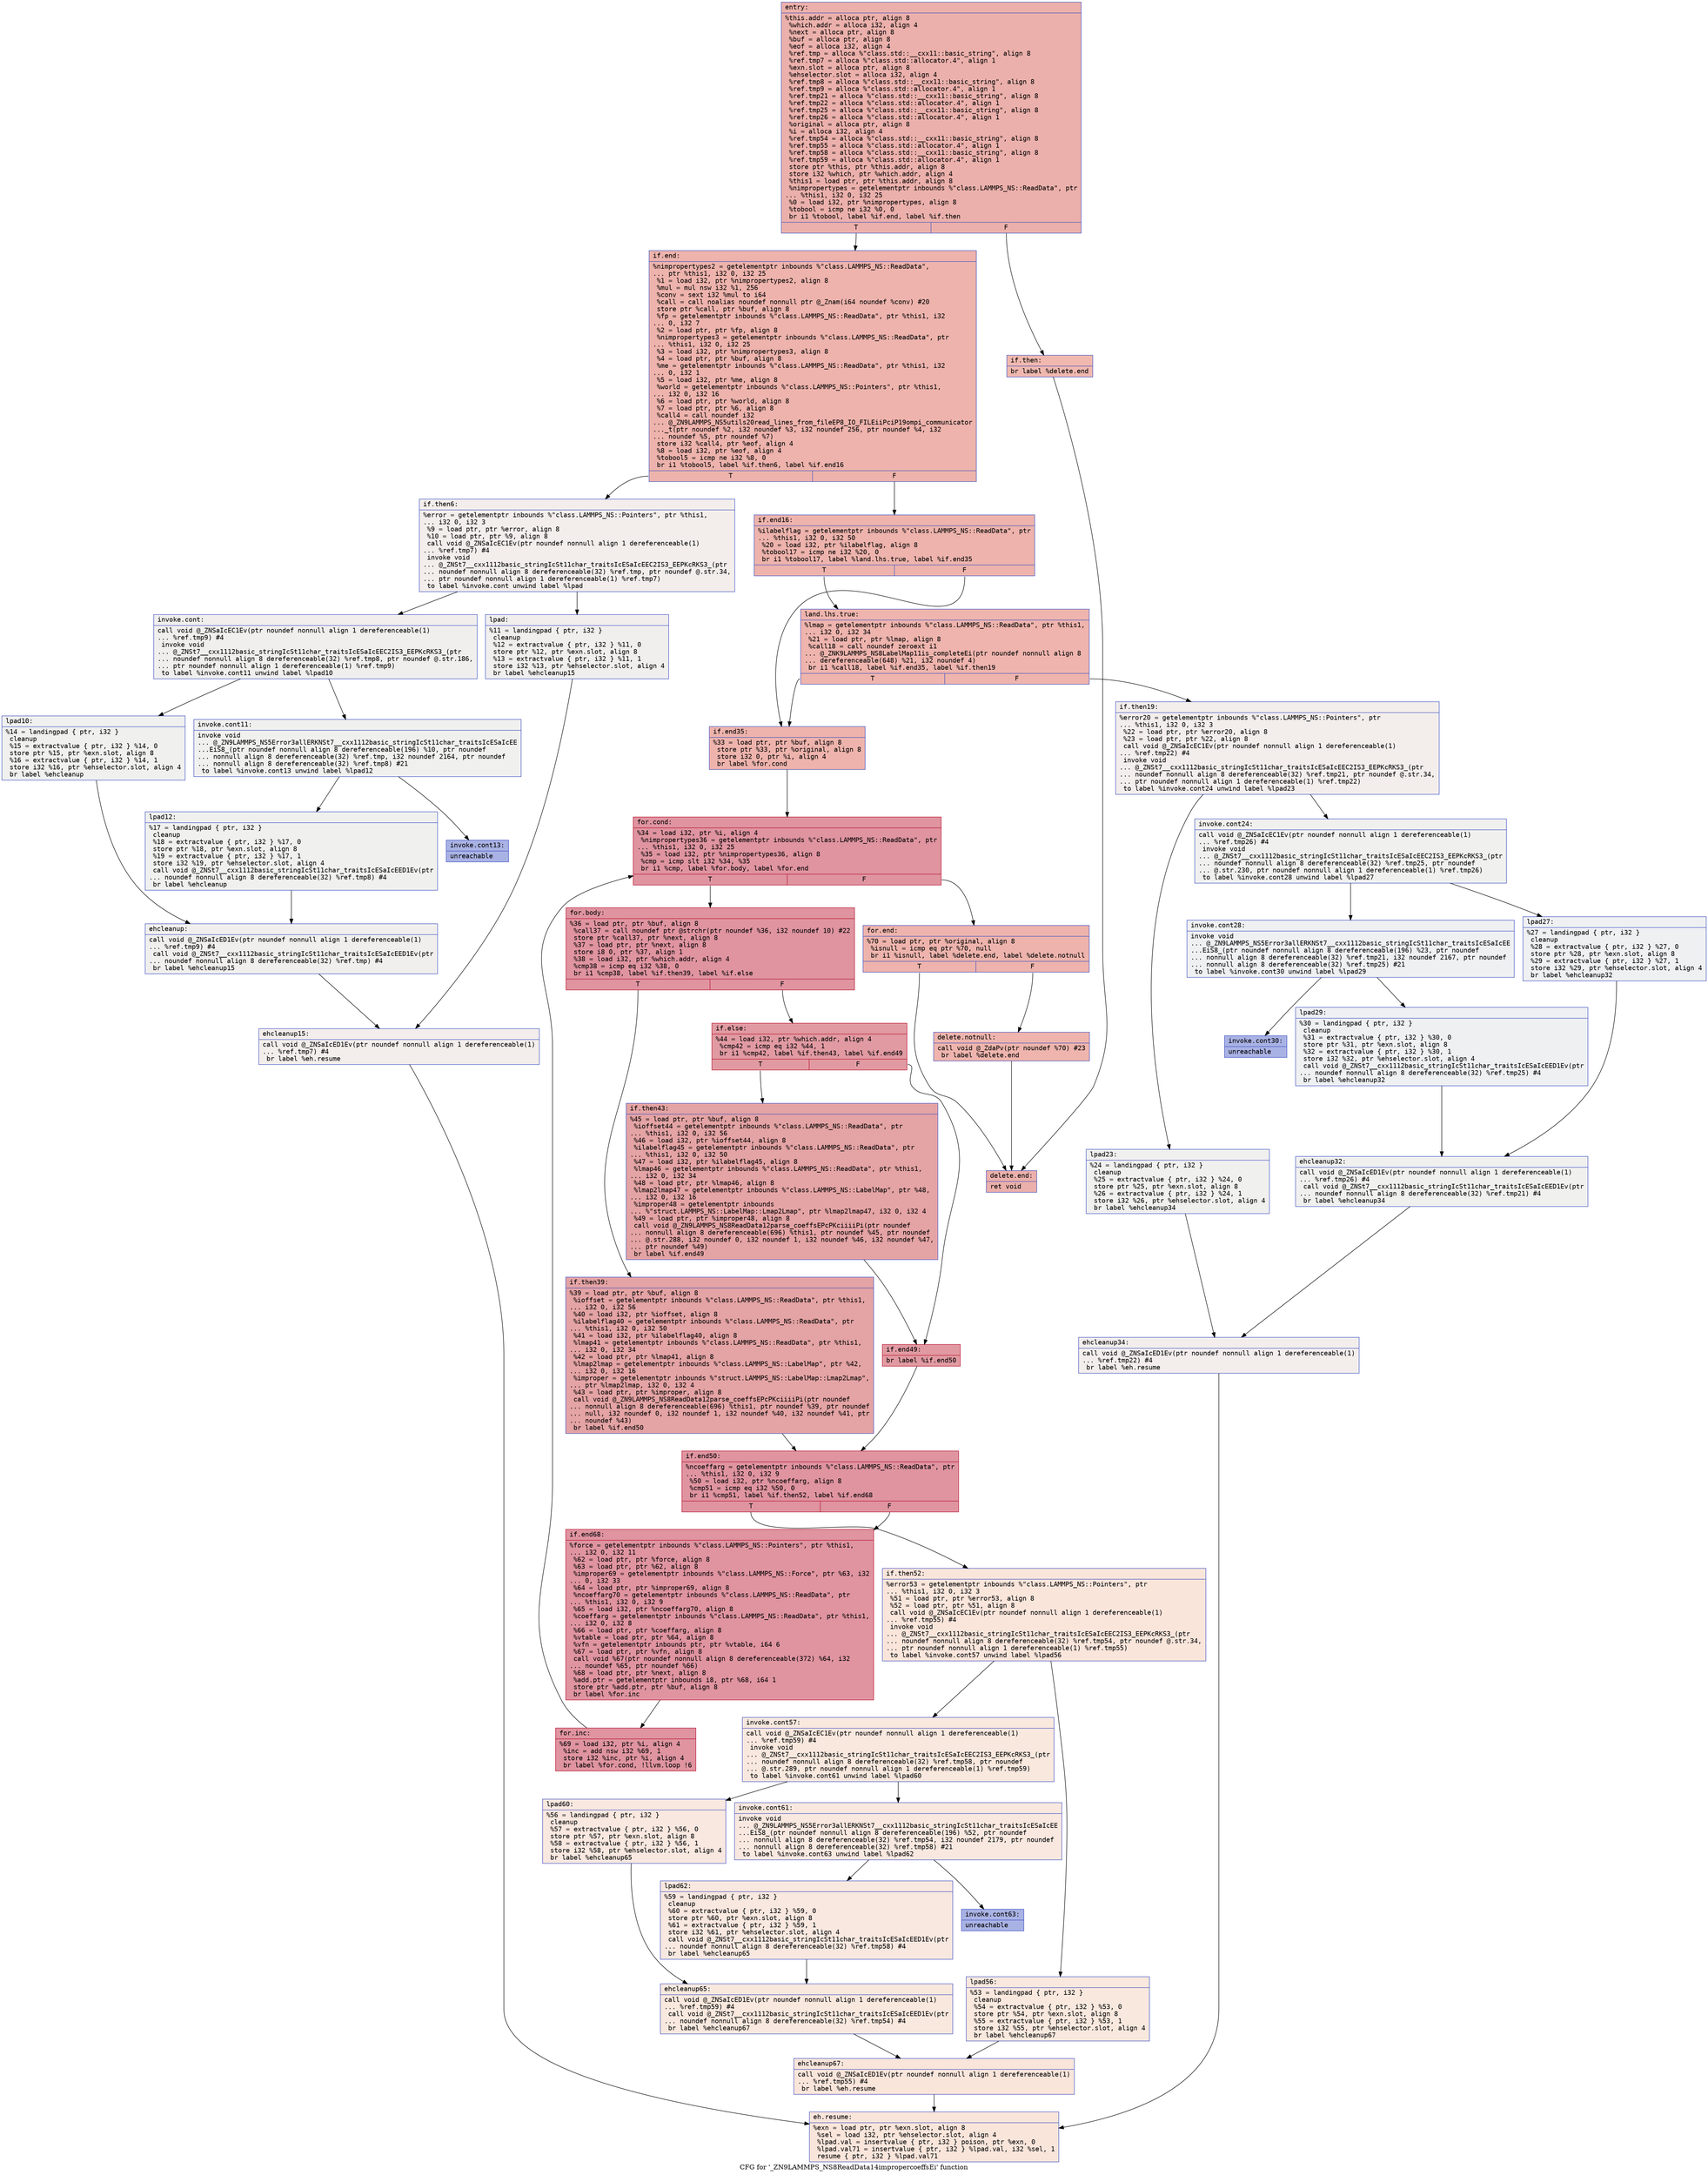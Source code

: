 digraph "CFG for '_ZN9LAMMPS_NS8ReadData14impropercoeffsEi' function" {
	label="CFG for '_ZN9LAMMPS_NS8ReadData14impropercoeffsEi' function";

	Node0x55c7e08e0190 [shape=record,color="#3d50c3ff", style=filled, fillcolor="#d24b4070" fontname="Courier",label="{entry:\l|  %this.addr = alloca ptr, align 8\l  %which.addr = alloca i32, align 4\l  %next = alloca ptr, align 8\l  %buf = alloca ptr, align 8\l  %eof = alloca i32, align 4\l  %ref.tmp = alloca %\"class.std::__cxx11::basic_string\", align 8\l  %ref.tmp7 = alloca %\"class.std::allocator.4\", align 1\l  %exn.slot = alloca ptr, align 8\l  %ehselector.slot = alloca i32, align 4\l  %ref.tmp8 = alloca %\"class.std::__cxx11::basic_string\", align 8\l  %ref.tmp9 = alloca %\"class.std::allocator.4\", align 1\l  %ref.tmp21 = alloca %\"class.std::__cxx11::basic_string\", align 8\l  %ref.tmp22 = alloca %\"class.std::allocator.4\", align 1\l  %ref.tmp25 = alloca %\"class.std::__cxx11::basic_string\", align 8\l  %ref.tmp26 = alloca %\"class.std::allocator.4\", align 1\l  %original = alloca ptr, align 8\l  %i = alloca i32, align 4\l  %ref.tmp54 = alloca %\"class.std::__cxx11::basic_string\", align 8\l  %ref.tmp55 = alloca %\"class.std::allocator.4\", align 1\l  %ref.tmp58 = alloca %\"class.std::__cxx11::basic_string\", align 8\l  %ref.tmp59 = alloca %\"class.std::allocator.4\", align 1\l  store ptr %this, ptr %this.addr, align 8\l  store i32 %which, ptr %which.addr, align 4\l  %this1 = load ptr, ptr %this.addr, align 8\l  %nimpropertypes = getelementptr inbounds %\"class.LAMMPS_NS::ReadData\", ptr\l... %this1, i32 0, i32 25\l  %0 = load i32, ptr %nimpropertypes, align 8\l  %tobool = icmp ne i32 %0, 0\l  br i1 %tobool, label %if.end, label %if.then\l|{<s0>T|<s1>F}}"];
	Node0x55c7e08e0190:s0 -> Node0x55c7e08e8d80[tooltip="entry -> if.end\nProbability 62.50%" ];
	Node0x55c7e08e0190:s1 -> Node0x55c7e08e8df0[tooltip="entry -> if.then\nProbability 37.50%" ];
	Node0x55c7e08e8df0 [shape=record,color="#3d50c3ff", style=filled, fillcolor="#dc5d4a70" fontname="Courier",label="{if.then:\l|  br label %delete.end\l}"];
	Node0x55c7e08e8df0 -> Node0x55c7e08e8f10[tooltip="if.then -> delete.end\nProbability 100.00%" ];
	Node0x55c7e08e8d80 [shape=record,color="#3d50c3ff", style=filled, fillcolor="#d6524470" fontname="Courier",label="{if.end:\l|  %nimpropertypes2 = getelementptr inbounds %\"class.LAMMPS_NS::ReadData\",\l... ptr %this1, i32 0, i32 25\l  %1 = load i32, ptr %nimpropertypes2, align 8\l  %mul = mul nsw i32 %1, 256\l  %conv = sext i32 %mul to i64\l  %call = call noalias noundef nonnull ptr @_Znam(i64 noundef %conv) #20\l  store ptr %call, ptr %buf, align 8\l  %fp = getelementptr inbounds %\"class.LAMMPS_NS::ReadData\", ptr %this1, i32\l... 0, i32 7\l  %2 = load ptr, ptr %fp, align 8\l  %nimpropertypes3 = getelementptr inbounds %\"class.LAMMPS_NS::ReadData\", ptr\l... %this1, i32 0, i32 25\l  %3 = load i32, ptr %nimpropertypes3, align 8\l  %4 = load ptr, ptr %buf, align 8\l  %me = getelementptr inbounds %\"class.LAMMPS_NS::ReadData\", ptr %this1, i32\l... 0, i32 1\l  %5 = load i32, ptr %me, align 8\l  %world = getelementptr inbounds %\"class.LAMMPS_NS::Pointers\", ptr %this1,\l... i32 0, i32 16\l  %6 = load ptr, ptr %world, align 8\l  %7 = load ptr, ptr %6, align 8\l  %call4 = call noundef i32\l... @_ZN9LAMMPS_NS5utils20read_lines_from_fileEP8_IO_FILEiiPciP19ompi_communicator\l..._t(ptr noundef %2, i32 noundef %3, i32 noundef 256, ptr noundef %4, i32\l... noundef %5, ptr noundef %7)\l  store i32 %call4, ptr %eof, align 4\l  %8 = load i32, ptr %eof, align 4\l  %tobool5 = icmp ne i32 %8, 0\l  br i1 %tobool5, label %if.then6, label %if.end16\l|{<s0>T|<s1>F}}"];
	Node0x55c7e08e8d80:s0 -> Node0x55c7e08e9ec0[tooltip="if.end -> if.then6\nProbability 0.00%" ];
	Node0x55c7e08e8d80:s1 -> Node0x55c7e08e9f10[tooltip="if.end -> if.end16\nProbability 100.00%" ];
	Node0x55c7e08e9ec0 [shape=record,color="#3d50c3ff", style=filled, fillcolor="#e5d8d170" fontname="Courier",label="{if.then6:\l|  %error = getelementptr inbounds %\"class.LAMMPS_NS::Pointers\", ptr %this1,\l... i32 0, i32 3\l  %9 = load ptr, ptr %error, align 8\l  %10 = load ptr, ptr %9, align 8\l  call void @_ZNSaIcEC1Ev(ptr noundef nonnull align 1 dereferenceable(1)\l... %ref.tmp7) #4\l  invoke void\l... @_ZNSt7__cxx1112basic_stringIcSt11char_traitsIcESaIcEEC2IS3_EEPKcRKS3_(ptr\l... noundef nonnull align 8 dereferenceable(32) %ref.tmp, ptr noundef @.str.34,\l... ptr noundef nonnull align 1 dereferenceable(1) %ref.tmp7)\l          to label %invoke.cont unwind label %lpad\l}"];
	Node0x55c7e08e9ec0 -> Node0x55c7e08ea3a0[tooltip="if.then6 -> invoke.cont\nProbability 50.00%" ];
	Node0x55c7e08e9ec0 -> Node0x55c7e08ea420[tooltip="if.then6 -> lpad\nProbability 50.00%" ];
	Node0x55c7e08ea3a0 [shape=record,color="#3d50c3ff", style=filled, fillcolor="#e0dbd870" fontname="Courier",label="{invoke.cont:\l|  call void @_ZNSaIcEC1Ev(ptr noundef nonnull align 1 dereferenceable(1)\l... %ref.tmp9) #4\l  invoke void\l... @_ZNSt7__cxx1112basic_stringIcSt11char_traitsIcESaIcEEC2IS3_EEPKcRKS3_(ptr\l... noundef nonnull align 8 dereferenceable(32) %ref.tmp8, ptr noundef @.str.186,\l... ptr noundef nonnull align 1 dereferenceable(1) %ref.tmp9)\l          to label %invoke.cont11 unwind label %lpad10\l}"];
	Node0x55c7e08ea3a0 -> Node0x55c7e08ea740[tooltip="invoke.cont -> invoke.cont11\nProbability 50.00%" ];
	Node0x55c7e08ea3a0 -> Node0x55c7e08ea790[tooltip="invoke.cont -> lpad10\nProbability 50.00%" ];
	Node0x55c7e08ea740 [shape=record,color="#3d50c3ff", style=filled, fillcolor="#dedcdb70" fontname="Courier",label="{invoke.cont11:\l|  invoke void\l... @_ZN9LAMMPS_NS5Error3allERKNSt7__cxx1112basic_stringIcSt11char_traitsIcESaIcEE\l...EiS8_(ptr noundef nonnull align 8 dereferenceable(196) %10, ptr noundef\l... nonnull align 8 dereferenceable(32) %ref.tmp, i32 noundef 2164, ptr noundef\l... nonnull align 8 dereferenceable(32) %ref.tmp8) #21\l          to label %invoke.cont13 unwind label %lpad12\l}"];
	Node0x55c7e08ea740 -> Node0x55c7e08ea6f0[tooltip="invoke.cont11 -> invoke.cont13\nProbability 0.00%" ];
	Node0x55c7e08ea740 -> Node0x55c7e08ea9f0[tooltip="invoke.cont11 -> lpad12\nProbability 100.00%" ];
	Node0x55c7e08ea6f0 [shape=record,color="#3d50c3ff", style=filled, fillcolor="#3d50c370" fontname="Courier",label="{invoke.cont13:\l|  unreachable\l}"];
	Node0x55c7e08ea420 [shape=record,color="#3d50c3ff", style=filled, fillcolor="#e0dbd870" fontname="Courier",label="{lpad:\l|  %11 = landingpad \{ ptr, i32 \}\l          cleanup\l  %12 = extractvalue \{ ptr, i32 \} %11, 0\l  store ptr %12, ptr %exn.slot, align 8\l  %13 = extractvalue \{ ptr, i32 \} %11, 1\l  store i32 %13, ptr %ehselector.slot, align 4\l  br label %ehcleanup15\l}"];
	Node0x55c7e08ea420 -> Node0x55c7e08e8c80[tooltip="lpad -> ehcleanup15\nProbability 100.00%" ];
	Node0x55c7e08ea790 [shape=record,color="#3d50c3ff", style=filled, fillcolor="#dedcdb70" fontname="Courier",label="{lpad10:\l|  %14 = landingpad \{ ptr, i32 \}\l          cleanup\l  %15 = extractvalue \{ ptr, i32 \} %14, 0\l  store ptr %15, ptr %exn.slot, align 8\l  %16 = extractvalue \{ ptr, i32 \} %14, 1\l  store i32 %16, ptr %ehselector.slot, align 4\l  br label %ehcleanup\l}"];
	Node0x55c7e08ea790 -> Node0x55c7e08eb5c0[tooltip="lpad10 -> ehcleanup\nProbability 100.00%" ];
	Node0x55c7e08ea9f0 [shape=record,color="#3d50c3ff", style=filled, fillcolor="#dedcdb70" fontname="Courier",label="{lpad12:\l|  %17 = landingpad \{ ptr, i32 \}\l          cleanup\l  %18 = extractvalue \{ ptr, i32 \} %17, 0\l  store ptr %18, ptr %exn.slot, align 8\l  %19 = extractvalue \{ ptr, i32 \} %17, 1\l  store i32 %19, ptr %ehselector.slot, align 4\l  call void @_ZNSt7__cxx1112basic_stringIcSt11char_traitsIcESaIcEED1Ev(ptr\l... noundef nonnull align 8 dereferenceable(32) %ref.tmp8) #4\l  br label %ehcleanup\l}"];
	Node0x55c7e08ea9f0 -> Node0x55c7e08eb5c0[tooltip="lpad12 -> ehcleanup\nProbability 100.00%" ];
	Node0x55c7e08eb5c0 [shape=record,color="#3d50c3ff", style=filled, fillcolor="#e0dbd870" fontname="Courier",label="{ehcleanup:\l|  call void @_ZNSaIcED1Ev(ptr noundef nonnull align 1 dereferenceable(1)\l... %ref.tmp9) #4\l  call void @_ZNSt7__cxx1112basic_stringIcSt11char_traitsIcESaIcEED1Ev(ptr\l... noundef nonnull align 8 dereferenceable(32) %ref.tmp) #4\l  br label %ehcleanup15\l}"];
	Node0x55c7e08eb5c0 -> Node0x55c7e08e8c80[tooltip="ehcleanup -> ehcleanup15\nProbability 100.00%" ];
	Node0x55c7e08e8c80 [shape=record,color="#3d50c3ff", style=filled, fillcolor="#e5d8d170" fontname="Courier",label="{ehcleanup15:\l|  call void @_ZNSaIcED1Ev(ptr noundef nonnull align 1 dereferenceable(1)\l... %ref.tmp7) #4\l  br label %eh.resume\l}"];
	Node0x55c7e08e8c80 -> Node0x55c7e08ebe50[tooltip="ehcleanup15 -> eh.resume\nProbability 100.00%" ];
	Node0x55c7e08e9f10 [shape=record,color="#3d50c3ff", style=filled, fillcolor="#d6524470" fontname="Courier",label="{if.end16:\l|  %ilabelflag = getelementptr inbounds %\"class.LAMMPS_NS::ReadData\", ptr\l... %this1, i32 0, i32 50\l  %20 = load i32, ptr %ilabelflag, align 8\l  %tobool17 = icmp ne i32 %20, 0\l  br i1 %tobool17, label %land.lhs.true, label %if.end35\l|{<s0>T|<s1>F}}"];
	Node0x55c7e08e9f10:s0 -> Node0x55c7e08ec140[tooltip="if.end16 -> land.lhs.true\nProbability 62.50%" ];
	Node0x55c7e08e9f10:s1 -> Node0x55c7e08ec1c0[tooltip="if.end16 -> if.end35\nProbability 37.50%" ];
	Node0x55c7e08ec140 [shape=record,color="#3d50c3ff", style=filled, fillcolor="#d8564670" fontname="Courier",label="{land.lhs.true:\l|  %lmap = getelementptr inbounds %\"class.LAMMPS_NS::ReadData\", ptr %this1,\l... i32 0, i32 34\l  %21 = load ptr, ptr %lmap, align 8\l  %call18 = call noundef zeroext i1\l... @_ZNK9LAMMPS_NS8LabelMap11is_completeEi(ptr noundef nonnull align 8\l... dereferenceable(648) %21, i32 noundef 4)\l  br i1 %call18, label %if.end35, label %if.then19\l|{<s0>T|<s1>F}}"];
	Node0x55c7e08ec140:s0 -> Node0x55c7e08ec1c0[tooltip="land.lhs.true -> if.end35\nProbability 100.00%" ];
	Node0x55c7e08ec140:s1 -> Node0x55c7e08ec5e0[tooltip="land.lhs.true -> if.then19\nProbability 0.00%" ];
	Node0x55c7e08ec5e0 [shape=record,color="#3d50c3ff", style=filled, fillcolor="#e3d9d370" fontname="Courier",label="{if.then19:\l|  %error20 = getelementptr inbounds %\"class.LAMMPS_NS::Pointers\", ptr\l... %this1, i32 0, i32 3\l  %22 = load ptr, ptr %error20, align 8\l  %23 = load ptr, ptr %22, align 8\l  call void @_ZNSaIcEC1Ev(ptr noundef nonnull align 1 dereferenceable(1)\l... %ref.tmp22) #4\l  invoke void\l... @_ZNSt7__cxx1112basic_stringIcSt11char_traitsIcESaIcEEC2IS3_EEPKcRKS3_(ptr\l... noundef nonnull align 8 dereferenceable(32) %ref.tmp21, ptr noundef @.str.34,\l... ptr noundef nonnull align 1 dereferenceable(1) %ref.tmp22)\l          to label %invoke.cont24 unwind label %lpad23\l}"];
	Node0x55c7e08ec5e0 -> Node0x55c7e08eca20[tooltip="if.then19 -> invoke.cont24\nProbability 50.00%" ];
	Node0x55c7e08ec5e0 -> Node0x55c7e08eca70[tooltip="if.then19 -> lpad23\nProbability 50.00%" ];
	Node0x55c7e08eca20 [shape=record,color="#3d50c3ff", style=filled, fillcolor="#dedcdb70" fontname="Courier",label="{invoke.cont24:\l|  call void @_ZNSaIcEC1Ev(ptr noundef nonnull align 1 dereferenceable(1)\l... %ref.tmp26) #4\l  invoke void\l... @_ZNSt7__cxx1112basic_stringIcSt11char_traitsIcESaIcEEC2IS3_EEPKcRKS3_(ptr\l... noundef nonnull align 8 dereferenceable(32) %ref.tmp25, ptr noundef\l... @.str.230, ptr noundef nonnull align 1 dereferenceable(1) %ref.tmp26)\l          to label %invoke.cont28 unwind label %lpad27\l}"];
	Node0x55c7e08eca20 -> Node0x55c7e08ecd90[tooltip="invoke.cont24 -> invoke.cont28\nProbability 50.00%" ];
	Node0x55c7e08eca20 -> Node0x55c7e08ecde0[tooltip="invoke.cont24 -> lpad27\nProbability 50.00%" ];
	Node0x55c7e08ecd90 [shape=record,color="#3d50c3ff", style=filled, fillcolor="#d9dce170" fontname="Courier",label="{invoke.cont28:\l|  invoke void\l... @_ZN9LAMMPS_NS5Error3allERKNSt7__cxx1112basic_stringIcSt11char_traitsIcESaIcEE\l...EiS8_(ptr noundef nonnull align 8 dereferenceable(196) %23, ptr noundef\l... nonnull align 8 dereferenceable(32) %ref.tmp21, i32 noundef 2167, ptr noundef\l... nonnull align 8 dereferenceable(32) %ref.tmp25) #21\l          to label %invoke.cont30 unwind label %lpad29\l}"];
	Node0x55c7e08ecd90 -> Node0x55c7e08ecd40[tooltip="invoke.cont28 -> invoke.cont30\nProbability 0.00%" ];
	Node0x55c7e08ecd90 -> Node0x55c7e08ed100[tooltip="invoke.cont28 -> lpad29\nProbability 100.00%" ];
	Node0x55c7e08ecd40 [shape=record,color="#3d50c3ff", style=filled, fillcolor="#3d50c370" fontname="Courier",label="{invoke.cont30:\l|  unreachable\l}"];
	Node0x55c7e08eca70 [shape=record,color="#3d50c3ff", style=filled, fillcolor="#dedcdb70" fontname="Courier",label="{lpad23:\l|  %24 = landingpad \{ ptr, i32 \}\l          cleanup\l  %25 = extractvalue \{ ptr, i32 \} %24, 0\l  store ptr %25, ptr %exn.slot, align 8\l  %26 = extractvalue \{ ptr, i32 \} %24, 1\l  store i32 %26, ptr %ehselector.slot, align 4\l  br label %ehcleanup34\l}"];
	Node0x55c7e08eca70 -> Node0x55c7e08ed6c0[tooltip="lpad23 -> ehcleanup34\nProbability 100.00%" ];
	Node0x55c7e08ecde0 [shape=record,color="#3d50c3ff", style=filled, fillcolor="#d9dce170" fontname="Courier",label="{lpad27:\l|  %27 = landingpad \{ ptr, i32 \}\l          cleanup\l  %28 = extractvalue \{ ptr, i32 \} %27, 0\l  store ptr %28, ptr %exn.slot, align 8\l  %29 = extractvalue \{ ptr, i32 \} %27, 1\l  store i32 %29, ptr %ehselector.slot, align 4\l  br label %ehcleanup32\l}"];
	Node0x55c7e08ecde0 -> Node0x55c7e08eda10[tooltip="lpad27 -> ehcleanup32\nProbability 100.00%" ];
	Node0x55c7e08ed100 [shape=record,color="#3d50c3ff", style=filled, fillcolor="#d9dce170" fontname="Courier",label="{lpad29:\l|  %30 = landingpad \{ ptr, i32 \}\l          cleanup\l  %31 = extractvalue \{ ptr, i32 \} %30, 0\l  store ptr %31, ptr %exn.slot, align 8\l  %32 = extractvalue \{ ptr, i32 \} %30, 1\l  store i32 %32, ptr %ehselector.slot, align 4\l  call void @_ZNSt7__cxx1112basic_stringIcSt11char_traitsIcESaIcEED1Ev(ptr\l... noundef nonnull align 8 dereferenceable(32) %ref.tmp25) #4\l  br label %ehcleanup32\l}"];
	Node0x55c7e08ed100 -> Node0x55c7e08eda10[tooltip="lpad29 -> ehcleanup32\nProbability 100.00%" ];
	Node0x55c7e08eda10 [shape=record,color="#3d50c3ff", style=filled, fillcolor="#dedcdb70" fontname="Courier",label="{ehcleanup32:\l|  call void @_ZNSaIcED1Ev(ptr noundef nonnull align 1 dereferenceable(1)\l... %ref.tmp26) #4\l  call void @_ZNSt7__cxx1112basic_stringIcSt11char_traitsIcESaIcEED1Ev(ptr\l... noundef nonnull align 8 dereferenceable(32) %ref.tmp21) #4\l  br label %ehcleanup34\l}"];
	Node0x55c7e08eda10 -> Node0x55c7e08ed6c0[tooltip="ehcleanup32 -> ehcleanup34\nProbability 100.00%" ];
	Node0x55c7e08ed6c0 [shape=record,color="#3d50c3ff", style=filled, fillcolor="#e3d9d370" fontname="Courier",label="{ehcleanup34:\l|  call void @_ZNSaIcED1Ev(ptr noundef nonnull align 1 dereferenceable(1)\l... %ref.tmp22) #4\l  br label %eh.resume\l}"];
	Node0x55c7e08ed6c0 -> Node0x55c7e08ebe50[tooltip="ehcleanup34 -> eh.resume\nProbability 100.00%" ];
	Node0x55c7e08ec1c0 [shape=record,color="#3d50c3ff", style=filled, fillcolor="#d6524470" fontname="Courier",label="{if.end35:\l|  %33 = load ptr, ptr %buf, align 8\l  store ptr %33, ptr %original, align 8\l  store i32 0, ptr %i, align 4\l  br label %for.cond\l}"];
	Node0x55c7e08ec1c0 -> Node0x55c7e08ee4f0[tooltip="if.end35 -> for.cond\nProbability 100.00%" ];
	Node0x55c7e08ee4f0 [shape=record,color="#b70d28ff", style=filled, fillcolor="#b70d2870" fontname="Courier",label="{for.cond:\l|  %34 = load i32, ptr %i, align 4\l  %nimpropertypes36 = getelementptr inbounds %\"class.LAMMPS_NS::ReadData\", ptr\l... %this1, i32 0, i32 25\l  %35 = load i32, ptr %nimpropertypes36, align 8\l  %cmp = icmp slt i32 %34, %35\l  br i1 %cmp, label %for.body, label %for.end\l|{<s0>T|<s1>F}}"];
	Node0x55c7e08ee4f0:s0 -> Node0x55c7e08ee8c0[tooltip="for.cond -> for.body\nProbability 96.88%" ];
	Node0x55c7e08ee4f0:s1 -> Node0x55c7e08ee910[tooltip="for.cond -> for.end\nProbability 3.12%" ];
	Node0x55c7e08ee8c0 [shape=record,color="#b70d28ff", style=filled, fillcolor="#b70d2870" fontname="Courier",label="{for.body:\l|  %36 = load ptr, ptr %buf, align 8\l  %call37 = call noundef ptr @strchr(ptr noundef %36, i32 noundef 10) #22\l  store ptr %call37, ptr %next, align 8\l  %37 = load ptr, ptr %next, align 8\l  store i8 0, ptr %37, align 1\l  %38 = load i32, ptr %which.addr, align 4\l  %cmp38 = icmp eq i32 %38, 0\l  br i1 %cmp38, label %if.then39, label %if.else\l|{<s0>T|<s1>F}}"];
	Node0x55c7e08ee8c0:s0 -> Node0x55c7e08eeef0[tooltip="for.body -> if.then39\nProbability 37.50%" ];
	Node0x55c7e08ee8c0:s1 -> Node0x55c7e08eef40[tooltip="for.body -> if.else\nProbability 62.50%" ];
	Node0x55c7e08eeef0 [shape=record,color="#3d50c3ff", style=filled, fillcolor="#c32e3170" fontname="Courier",label="{if.then39:\l|  %39 = load ptr, ptr %buf, align 8\l  %ioffset = getelementptr inbounds %\"class.LAMMPS_NS::ReadData\", ptr %this1,\l... i32 0, i32 56\l  %40 = load i32, ptr %ioffset, align 8\l  %ilabelflag40 = getelementptr inbounds %\"class.LAMMPS_NS::ReadData\", ptr\l... %this1, i32 0, i32 50\l  %41 = load i32, ptr %ilabelflag40, align 8\l  %lmap41 = getelementptr inbounds %\"class.LAMMPS_NS::ReadData\", ptr %this1,\l... i32 0, i32 34\l  %42 = load ptr, ptr %lmap41, align 8\l  %lmap2lmap = getelementptr inbounds %\"class.LAMMPS_NS::LabelMap\", ptr %42,\l... i32 0, i32 16\l  %improper = getelementptr inbounds %\"struct.LAMMPS_NS::LabelMap::Lmap2Lmap\",\l... ptr %lmap2lmap, i32 0, i32 4\l  %43 = load ptr, ptr %improper, align 8\l  call void @_ZN9LAMMPS_NS8ReadData12parse_coeffsEPcPKciiiiPi(ptr noundef\l... nonnull align 8 dereferenceable(696) %this1, ptr noundef %39, ptr noundef\l... null, i32 noundef 0, i32 noundef 1, i32 noundef %40, i32 noundef %41, ptr\l... noundef %43)\l  br label %if.end50\l}"];
	Node0x55c7e08eeef0 -> Node0x55c7e08efa10[tooltip="if.then39 -> if.end50\nProbability 100.00%" ];
	Node0x55c7e08eef40 [shape=record,color="#b70d28ff", style=filled, fillcolor="#bb1b2c70" fontname="Courier",label="{if.else:\l|  %44 = load i32, ptr %which.addr, align 4\l  %cmp42 = icmp eq i32 %44, 1\l  br i1 %cmp42, label %if.then43, label %if.end49\l|{<s0>T|<s1>F}}"];
	Node0x55c7e08eef40:s0 -> Node0x55c7e08efb50[tooltip="if.else -> if.then43\nProbability 50.00%" ];
	Node0x55c7e08eef40:s1 -> Node0x55c7e08efbd0[tooltip="if.else -> if.end49\nProbability 50.00%" ];
	Node0x55c7e08efb50 [shape=record,color="#3d50c3ff", style=filled, fillcolor="#c32e3170" fontname="Courier",label="{if.then43:\l|  %45 = load ptr, ptr %buf, align 8\l  %ioffset44 = getelementptr inbounds %\"class.LAMMPS_NS::ReadData\", ptr\l... %this1, i32 0, i32 56\l  %46 = load i32, ptr %ioffset44, align 8\l  %ilabelflag45 = getelementptr inbounds %\"class.LAMMPS_NS::ReadData\", ptr\l... %this1, i32 0, i32 50\l  %47 = load i32, ptr %ilabelflag45, align 8\l  %lmap46 = getelementptr inbounds %\"class.LAMMPS_NS::ReadData\", ptr %this1,\l... i32 0, i32 34\l  %48 = load ptr, ptr %lmap46, align 8\l  %lmap2lmap47 = getelementptr inbounds %\"class.LAMMPS_NS::LabelMap\", ptr %48,\l... i32 0, i32 16\l  %improper48 = getelementptr inbounds\l... %\"struct.LAMMPS_NS::LabelMap::Lmap2Lmap\", ptr %lmap2lmap47, i32 0, i32 4\l  %49 = load ptr, ptr %improper48, align 8\l  call void @_ZN9LAMMPS_NS8ReadData12parse_coeffsEPcPKciiiiPi(ptr noundef\l... nonnull align 8 dereferenceable(696) %this1, ptr noundef %45, ptr noundef\l... @.str.288, i32 noundef 0, i32 noundef 1, i32 noundef %46, i32 noundef %47,\l... ptr noundef %49)\l  br label %if.end49\l}"];
	Node0x55c7e08efb50 -> Node0x55c7e08efbd0[tooltip="if.then43 -> if.end49\nProbability 100.00%" ];
	Node0x55c7e08efbd0 [shape=record,color="#b70d28ff", style=filled, fillcolor="#bb1b2c70" fontname="Courier",label="{if.end49:\l|  br label %if.end50\l}"];
	Node0x55c7e08efbd0 -> Node0x55c7e08efa10[tooltip="if.end49 -> if.end50\nProbability 100.00%" ];
	Node0x55c7e08efa10 [shape=record,color="#b70d28ff", style=filled, fillcolor="#b70d2870" fontname="Courier",label="{if.end50:\l|  %ncoeffarg = getelementptr inbounds %\"class.LAMMPS_NS::ReadData\", ptr\l... %this1, i32 0, i32 9\l  %50 = load i32, ptr %ncoeffarg, align 8\l  %cmp51 = icmp eq i32 %50, 0\l  br i1 %cmp51, label %if.then52, label %if.end68\l|{<s0>T|<s1>F}}"];
	Node0x55c7e08efa10:s0 -> Node0x55c7e08f1100[tooltip="if.end50 -> if.then52\nProbability 0.00%" ];
	Node0x55c7e08efa10:s1 -> Node0x55c7e08f1180[tooltip="if.end50 -> if.end68\nProbability 100.00%" ];
	Node0x55c7e08f1100 [shape=record,color="#3d50c3ff", style=filled, fillcolor="#f4c5ad70" fontname="Courier",label="{if.then52:\l|  %error53 = getelementptr inbounds %\"class.LAMMPS_NS::Pointers\", ptr\l... %this1, i32 0, i32 3\l  %51 = load ptr, ptr %error53, align 8\l  %52 = load ptr, ptr %51, align 8\l  call void @_ZNSaIcEC1Ev(ptr noundef nonnull align 1 dereferenceable(1)\l... %ref.tmp55) #4\l  invoke void\l... @_ZNSt7__cxx1112basic_stringIcSt11char_traitsIcESaIcEEC2IS3_EEPKcRKS3_(ptr\l... noundef nonnull align 8 dereferenceable(32) %ref.tmp54, ptr noundef @.str.34,\l... ptr noundef nonnull align 1 dereferenceable(1) %ref.tmp55)\l          to label %invoke.cont57 unwind label %lpad56\l}"];
	Node0x55c7e08f1100 -> Node0x55c7e08f15f0[tooltip="if.then52 -> invoke.cont57\nProbability 50.00%" ];
	Node0x55c7e08f1100 -> Node0x55c7e08eaa40[tooltip="if.then52 -> lpad56\nProbability 50.00%" ];
	Node0x55c7e08f15f0 [shape=record,color="#3d50c3ff", style=filled, fillcolor="#f2cab570" fontname="Courier",label="{invoke.cont57:\l|  call void @_ZNSaIcEC1Ev(ptr noundef nonnull align 1 dereferenceable(1)\l... %ref.tmp59) #4\l  invoke void\l... @_ZNSt7__cxx1112basic_stringIcSt11char_traitsIcESaIcEEC2IS3_EEPKcRKS3_(ptr\l... noundef nonnull align 8 dereferenceable(32) %ref.tmp58, ptr noundef\l... @.str.289, ptr noundef nonnull align 1 dereferenceable(1) %ref.tmp59)\l          to label %invoke.cont61 unwind label %lpad60\l}"];
	Node0x55c7e08f15f0 -> Node0x55c7e08ead60[tooltip="invoke.cont57 -> invoke.cont61\nProbability 50.00%" ];
	Node0x55c7e08f15f0 -> Node0x55c7e08eadb0[tooltip="invoke.cont57 -> lpad60\nProbability 50.00%" ];
	Node0x55c7e08ead60 [shape=record,color="#3d50c3ff", style=filled, fillcolor="#f1ccb870" fontname="Courier",label="{invoke.cont61:\l|  invoke void\l... @_ZN9LAMMPS_NS5Error3allERKNSt7__cxx1112basic_stringIcSt11char_traitsIcESaIcEE\l...EiS8_(ptr noundef nonnull align 8 dereferenceable(196) %52, ptr noundef\l... nonnull align 8 dereferenceable(32) %ref.tmp54, i32 noundef 2179, ptr noundef\l... nonnull align 8 dereferenceable(32) %ref.tmp58) #21\l          to label %invoke.cont63 unwind label %lpad62\l}"];
	Node0x55c7e08ead60 -> Node0x55c7e08ead10[tooltip="invoke.cont61 -> invoke.cont63\nProbability 0.00%" ];
	Node0x55c7e08ead60 -> Node0x55c7e08f2320[tooltip="invoke.cont61 -> lpad62\nProbability 100.00%" ];
	Node0x55c7e08ead10 [shape=record,color="#3d50c3ff", style=filled, fillcolor="#3d50c370" fontname="Courier",label="{invoke.cont63:\l|  unreachable\l}"];
	Node0x55c7e08eaa40 [shape=record,color="#3d50c3ff", style=filled, fillcolor="#f2cab570" fontname="Courier",label="{lpad56:\l|  %53 = landingpad \{ ptr, i32 \}\l          cleanup\l  %54 = extractvalue \{ ptr, i32 \} %53, 0\l  store ptr %54, ptr %exn.slot, align 8\l  %55 = extractvalue \{ ptr, i32 \} %53, 1\l  store i32 %55, ptr %ehselector.slot, align 4\l  br label %ehcleanup67\l}"];
	Node0x55c7e08eaa40 -> Node0x55c7e08f28c0[tooltip="lpad56 -> ehcleanup67\nProbability 100.00%" ];
	Node0x55c7e08eadb0 [shape=record,color="#3d50c3ff", style=filled, fillcolor="#f1ccb870" fontname="Courier",label="{lpad60:\l|  %56 = landingpad \{ ptr, i32 \}\l          cleanup\l  %57 = extractvalue \{ ptr, i32 \} %56, 0\l  store ptr %57, ptr %exn.slot, align 8\l  %58 = extractvalue \{ ptr, i32 \} %56, 1\l  store i32 %58, ptr %ehselector.slot, align 4\l  br label %ehcleanup65\l}"];
	Node0x55c7e08eadb0 -> Node0x55c7e08f2c10[tooltip="lpad60 -> ehcleanup65\nProbability 100.00%" ];
	Node0x55c7e08f2320 [shape=record,color="#3d50c3ff", style=filled, fillcolor="#f1ccb870" fontname="Courier",label="{lpad62:\l|  %59 = landingpad \{ ptr, i32 \}\l          cleanup\l  %60 = extractvalue \{ ptr, i32 \} %59, 0\l  store ptr %60, ptr %exn.slot, align 8\l  %61 = extractvalue \{ ptr, i32 \} %59, 1\l  store i32 %61, ptr %ehselector.slot, align 4\l  call void @_ZNSt7__cxx1112basic_stringIcSt11char_traitsIcESaIcEED1Ev(ptr\l... noundef nonnull align 8 dereferenceable(32) %ref.tmp58) #4\l  br label %ehcleanup65\l}"];
	Node0x55c7e08f2320 -> Node0x55c7e08f2c10[tooltip="lpad62 -> ehcleanup65\nProbability 100.00%" ];
	Node0x55c7e08f2c10 [shape=record,color="#3d50c3ff", style=filled, fillcolor="#f2cab570" fontname="Courier",label="{ehcleanup65:\l|  call void @_ZNSaIcED1Ev(ptr noundef nonnull align 1 dereferenceable(1)\l... %ref.tmp59) #4\l  call void @_ZNSt7__cxx1112basic_stringIcSt11char_traitsIcESaIcEED1Ev(ptr\l... noundef nonnull align 8 dereferenceable(32) %ref.tmp54) #4\l  br label %ehcleanup67\l}"];
	Node0x55c7e08f2c10 -> Node0x55c7e08f28c0[tooltip="ehcleanup65 -> ehcleanup67\nProbability 100.00%" ];
	Node0x55c7e08f28c0 [shape=record,color="#3d50c3ff", style=filled, fillcolor="#f4c5ad70" fontname="Courier",label="{ehcleanup67:\l|  call void @_ZNSaIcED1Ev(ptr noundef nonnull align 1 dereferenceable(1)\l... %ref.tmp55) #4\l  br label %eh.resume\l}"];
	Node0x55c7e08f28c0 -> Node0x55c7e08ebe50[tooltip="ehcleanup67 -> eh.resume\nProbability 100.00%" ];
	Node0x55c7e08f1180 [shape=record,color="#b70d28ff", style=filled, fillcolor="#b70d2870" fontname="Courier",label="{if.end68:\l|  %force = getelementptr inbounds %\"class.LAMMPS_NS::Pointers\", ptr %this1,\l... i32 0, i32 11\l  %62 = load ptr, ptr %force, align 8\l  %63 = load ptr, ptr %62, align 8\l  %improper69 = getelementptr inbounds %\"class.LAMMPS_NS::Force\", ptr %63, i32\l... 0, i32 33\l  %64 = load ptr, ptr %improper69, align 8\l  %ncoeffarg70 = getelementptr inbounds %\"class.LAMMPS_NS::ReadData\", ptr\l... %this1, i32 0, i32 9\l  %65 = load i32, ptr %ncoeffarg70, align 8\l  %coeffarg = getelementptr inbounds %\"class.LAMMPS_NS::ReadData\", ptr %this1,\l... i32 0, i32 8\l  %66 = load ptr, ptr %coeffarg, align 8\l  %vtable = load ptr, ptr %64, align 8\l  %vfn = getelementptr inbounds ptr, ptr %vtable, i64 6\l  %67 = load ptr, ptr %vfn, align 8\l  call void %67(ptr noundef nonnull align 8 dereferenceable(372) %64, i32\l... noundef %65, ptr noundef %66)\l  %68 = load ptr, ptr %next, align 8\l  %add.ptr = getelementptr inbounds i8, ptr %68, i64 1\l  store ptr %add.ptr, ptr %buf, align 8\l  br label %for.inc\l}"];
	Node0x55c7e08f1180 -> Node0x55c7e08f3f70[tooltip="if.end68 -> for.inc\nProbability 100.00%" ];
	Node0x55c7e08f3f70 [shape=record,color="#b70d28ff", style=filled, fillcolor="#b70d2870" fontname="Courier",label="{for.inc:\l|  %69 = load i32, ptr %i, align 4\l  %inc = add nsw i32 %69, 1\l  store i32 %inc, ptr %i, align 4\l  br label %for.cond, !llvm.loop !6\l}"];
	Node0x55c7e08f3f70 -> Node0x55c7e08ee4f0[tooltip="for.inc -> for.cond\nProbability 100.00%" ];
	Node0x55c7e08ee910 [shape=record,color="#3d50c3ff", style=filled, fillcolor="#d6524470" fontname="Courier",label="{for.end:\l|  %70 = load ptr, ptr %original, align 8\l  %isnull = icmp eq ptr %70, null\l  br i1 %isnull, label %delete.end, label %delete.notnull\l|{<s0>T|<s1>F}}"];
	Node0x55c7e08ee910:s0 -> Node0x55c7e08e8f10[tooltip="for.end -> delete.end\nProbability 37.50%" ];
	Node0x55c7e08ee910:s1 -> Node0x55c7e08f4470[tooltip="for.end -> delete.notnull\nProbability 62.50%" ];
	Node0x55c7e08f4470 [shape=record,color="#3d50c3ff", style=filled, fillcolor="#d8564670" fontname="Courier",label="{delete.notnull:\l|  call void @_ZdaPv(ptr noundef %70) #23\l  br label %delete.end\l}"];
	Node0x55c7e08f4470 -> Node0x55c7e08e8f10[tooltip="delete.notnull -> delete.end\nProbability 100.00%" ];
	Node0x55c7e08e8f10 [shape=record,color="#3d50c3ff", style=filled, fillcolor="#d24b4070" fontname="Courier",label="{delete.end:\l|  ret void\l}"];
	Node0x55c7e08ebe50 [shape=record,color="#3d50c3ff", style=filled, fillcolor="#f4c5ad70" fontname="Courier",label="{eh.resume:\l|  %exn = load ptr, ptr %exn.slot, align 8\l  %sel = load i32, ptr %ehselector.slot, align 4\l  %lpad.val = insertvalue \{ ptr, i32 \} poison, ptr %exn, 0\l  %lpad.val71 = insertvalue \{ ptr, i32 \} %lpad.val, i32 %sel, 1\l  resume \{ ptr, i32 \} %lpad.val71\l}"];
}
